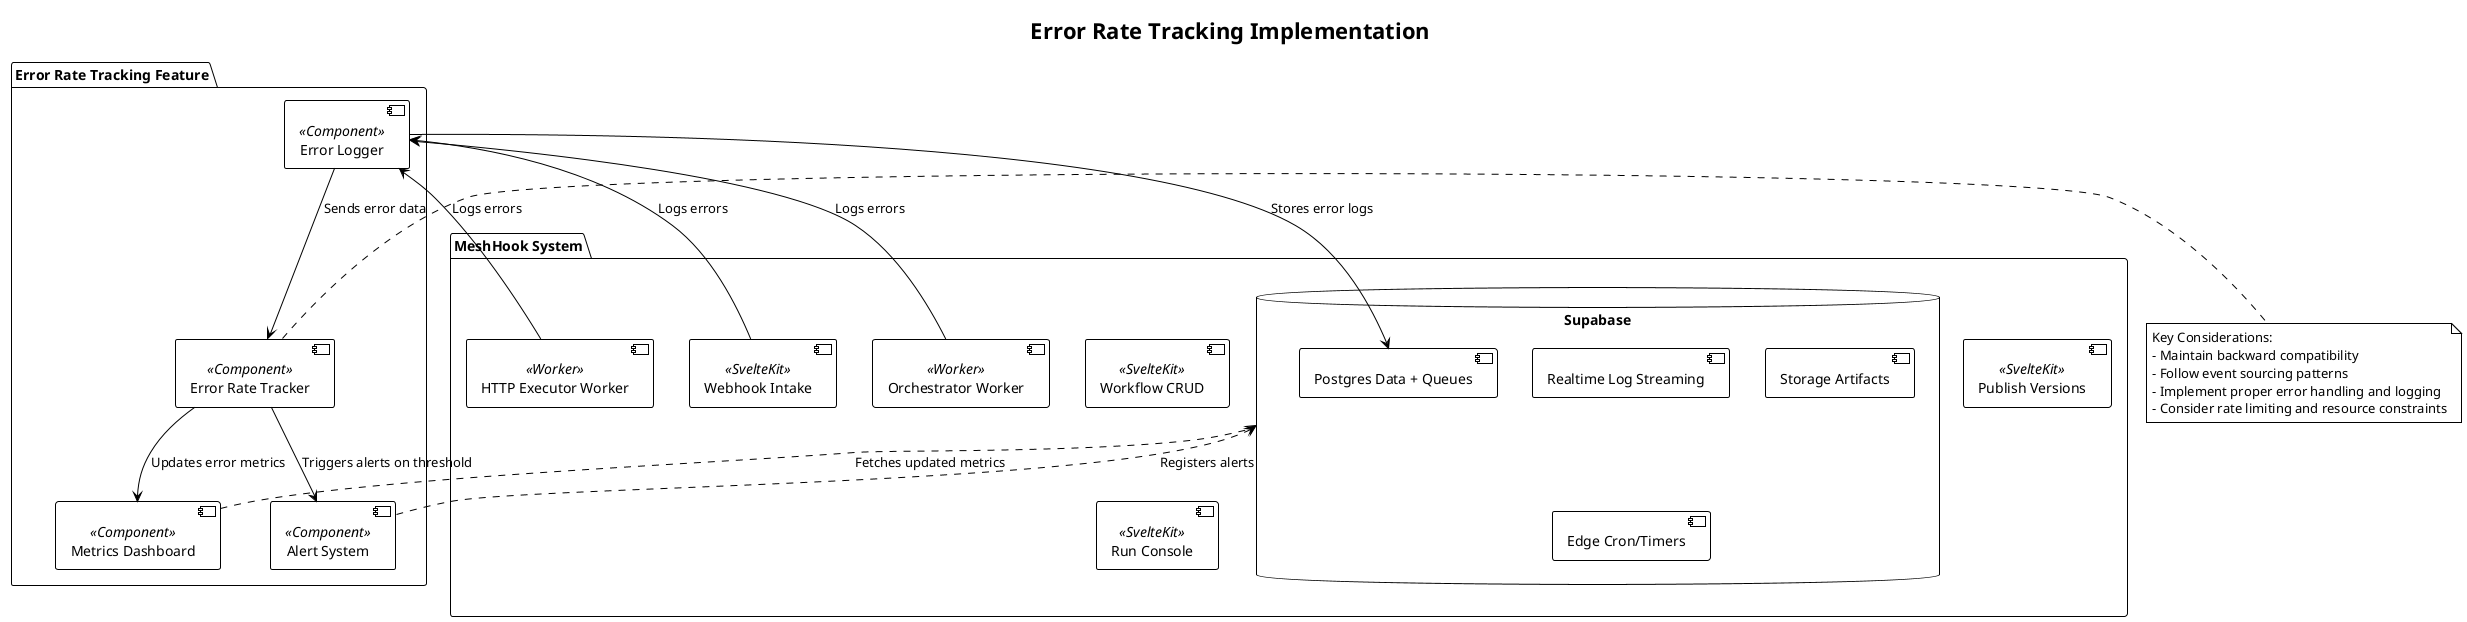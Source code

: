 @startuml
!theme plain

title Error Rate Tracking Implementation

package "MeshHook System" {
    [Webhook Intake] <<SvelteKit>>
    [Workflow CRUD] <<SvelteKit>>
    [Publish Versions] <<SvelteKit>>
    [Run Console] <<SvelteKit>>
    [Orchestrator Worker] <<Worker>>
    [HTTP Executor Worker] <<Worker>>
    database "Supabase" {
        [Postgres Data + Queues]
        [Realtime Log Streaming]
        [Storage Artifacts]
        [Edge Cron/Timers]
    }
}

package "Error Rate Tracking Feature" {
    [Error Rate Tracker] <<Component>>
    [Error Logger] <<Component>>
    [Metrics Dashboard] <<Component>>
    [Alert System] <<Component>>
}

[Webhook Intake] --> [Error Logger] : Logs errors
[Orchestrator Worker] --> [Error Logger] : Logs errors
[HTTP Executor Worker] --> [Error Logger] : Logs errors
[Error Logger] --> [Postgres Data + Queues] : Stores error logs
[Error Logger] --> [Error Rate Tracker] : Sends error data
[Error Rate Tracker] --> [Metrics Dashboard] : Updates error metrics
[Error Rate Tracker] --> [Alert System] : Triggers alerts on threshold
[Metrics Dashboard] ..> [Supabase] : Fetches updated metrics
[Alert System] ..> [Supabase] : Registers alerts

note right of [Error Rate Tracker]
  Key Considerations:
  - Maintain backward compatibility
  - Follow event sourcing patterns
  - Implement proper error handling and logging
  - Consider rate limiting and resource constraints
end note

@enduml